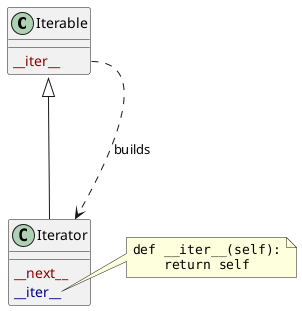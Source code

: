 @startuml iterable_iterator
class Iterable {
    {method} <color:DarkRed>__iter__</color>
}

class Iterator {
    {method} <color:DarkRed>__next__</color>
    {method} <color:DarkBlue>__iter__</color>
}

note right of Iterator::__iter__
    ""def ~__iter__(self):""
    ""    return self""
end note

Iterable <|-- Iterator

Iterable::__iter__ ...> Iterator:builds
@enduml
